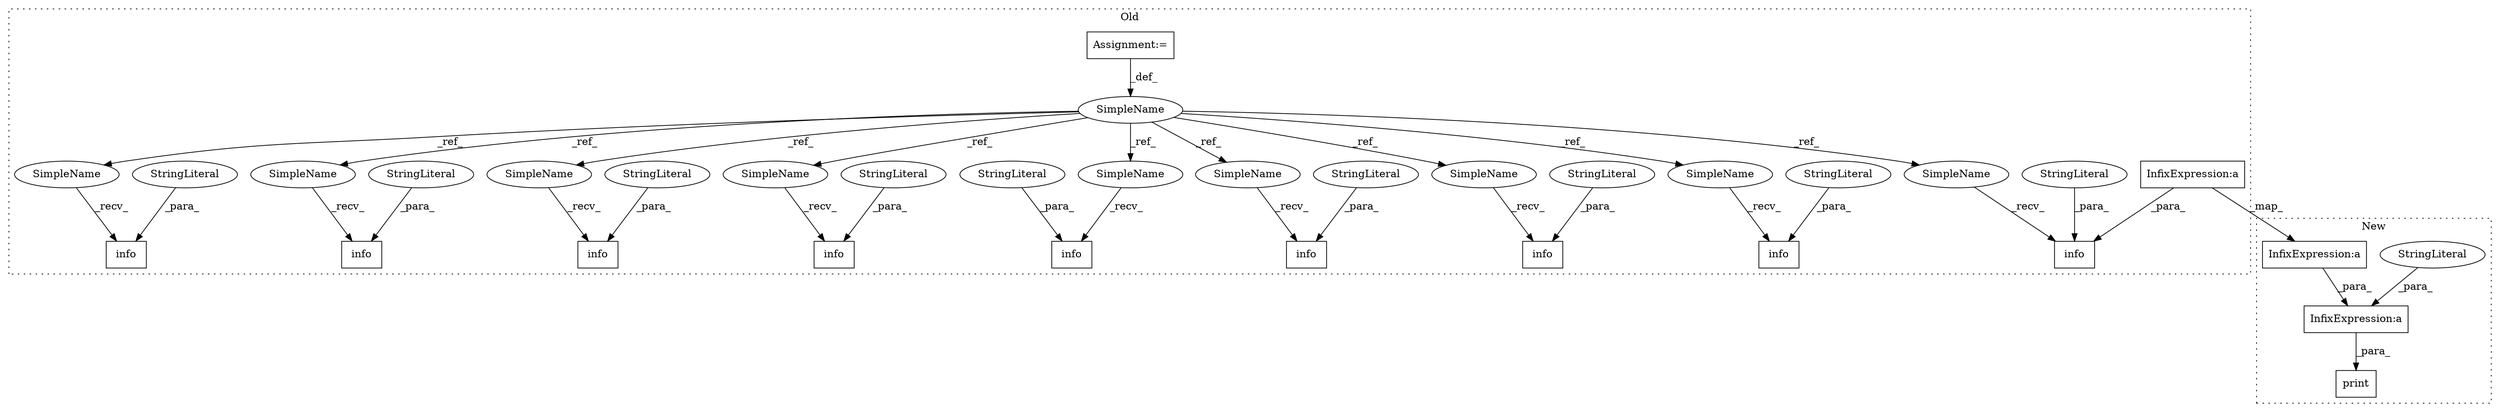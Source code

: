 digraph G {
subgraph cluster0 {
1 [label="info" a="32" s="9831,9905" l="5,1" shape="box"];
3 [label="StringLiteral" a="45" s="9836" l="22" shape="ellipse"];
6 [label="Assignment:=" a="7" s="7380" l="6" shape="box"];
7 [label="InfixExpression:a" a="27" s="9884" l="3" shape="box"];
9 [label="SimpleName" a="42" s="7380" l="6" shape="ellipse"];
10 [label="info" a="32" s="9785,9817" l="5,1" shape="box"];
11 [label="StringLiteral" a="45" s="9790" l="16" shape="ellipse"];
12 [label="info" a="32" s="10350,10378" l="5,1" shape="box"];
13 [label="StringLiteral" a="45" s="10355" l="16" shape="ellipse"];
14 [label="info" a="32" s="9103,9131" l="5,1" shape="box"];
15 [label="StringLiteral" a="45" s="9108" l="16" shape="ellipse"];
16 [label="info" a="32" s="9743,9771" l="5,1" shape="box"];
17 [label="StringLiteral" a="45" s="9748" l="16" shape="ellipse"];
18 [label="info" a="32" s="10438,10512" l="5,1" shape="box"];
19 [label="StringLiteral" a="45" s="10443" l="22" shape="ellipse"];
20 [label="info" a="32" s="9191,9265" l="5,1" shape="box"];
21 [label="StringLiteral" a="45" s="9196" l="22" shape="ellipse"];
22 [label="info" a="32" s="9145,9177" l="5,1" shape="box"];
23 [label="StringLiteral" a="45" s="9150" l="16" shape="ellipse"];
24 [label="info" a="32" s="10392,10424" l="5,1" shape="box"];
25 [label="StringLiteral" a="45" s="10397" l="16" shape="ellipse"];
26 [label="SimpleName" a="42" s="9824" l="6" shape="ellipse"];
27 [label="SimpleName" a="42" s="9736" l="6" shape="ellipse"];
28 [label="SimpleName" a="42" s="10431" l="6" shape="ellipse"];
29 [label="SimpleName" a="42" s="10343" l="6" shape="ellipse"];
30 [label="SimpleName" a="42" s="9778" l="6" shape="ellipse"];
31 [label="SimpleName" a="42" s="9096" l="6" shape="ellipse"];
32 [label="SimpleName" a="42" s="10385" l="6" shape="ellipse"];
33 [label="SimpleName" a="42" s="9184" l="6" shape="ellipse"];
34 [label="SimpleName" a="42" s="9138" l="6" shape="ellipse"];
label = "Old";
style="dotted";
}
subgraph cluster1 {
2 [label="print" a="32" s="9480,9559" l="6,1" shape="box"];
4 [label="InfixExpression:a" a="27" s="9508" l="3" shape="box"];
5 [label="StringLiteral" a="45" s="9486" l="22" shape="ellipse"];
8 [label="InfixExpression:a" a="27" s="9537" l="3" shape="box"];
label = "New";
style="dotted";
}
3 -> 1 [label="_para_"];
4 -> 2 [label="_para_"];
5 -> 4 [label="_para_"];
6 -> 9 [label="_def_"];
7 -> 1 [label="_para_"];
7 -> 8 [label="_map_"];
8 -> 4 [label="_para_"];
9 -> 30 [label="_ref_"];
9 -> 28 [label="_ref_"];
9 -> 31 [label="_ref_"];
9 -> 27 [label="_ref_"];
9 -> 32 [label="_ref_"];
9 -> 29 [label="_ref_"];
9 -> 33 [label="_ref_"];
9 -> 34 [label="_ref_"];
9 -> 26 [label="_ref_"];
11 -> 10 [label="_para_"];
13 -> 12 [label="_para_"];
15 -> 14 [label="_para_"];
17 -> 16 [label="_para_"];
19 -> 18 [label="_para_"];
21 -> 20 [label="_para_"];
23 -> 22 [label="_para_"];
25 -> 24 [label="_para_"];
26 -> 1 [label="_recv_"];
27 -> 16 [label="_recv_"];
28 -> 18 [label="_recv_"];
29 -> 12 [label="_recv_"];
30 -> 10 [label="_recv_"];
31 -> 14 [label="_recv_"];
32 -> 24 [label="_recv_"];
33 -> 20 [label="_recv_"];
34 -> 22 [label="_recv_"];
}